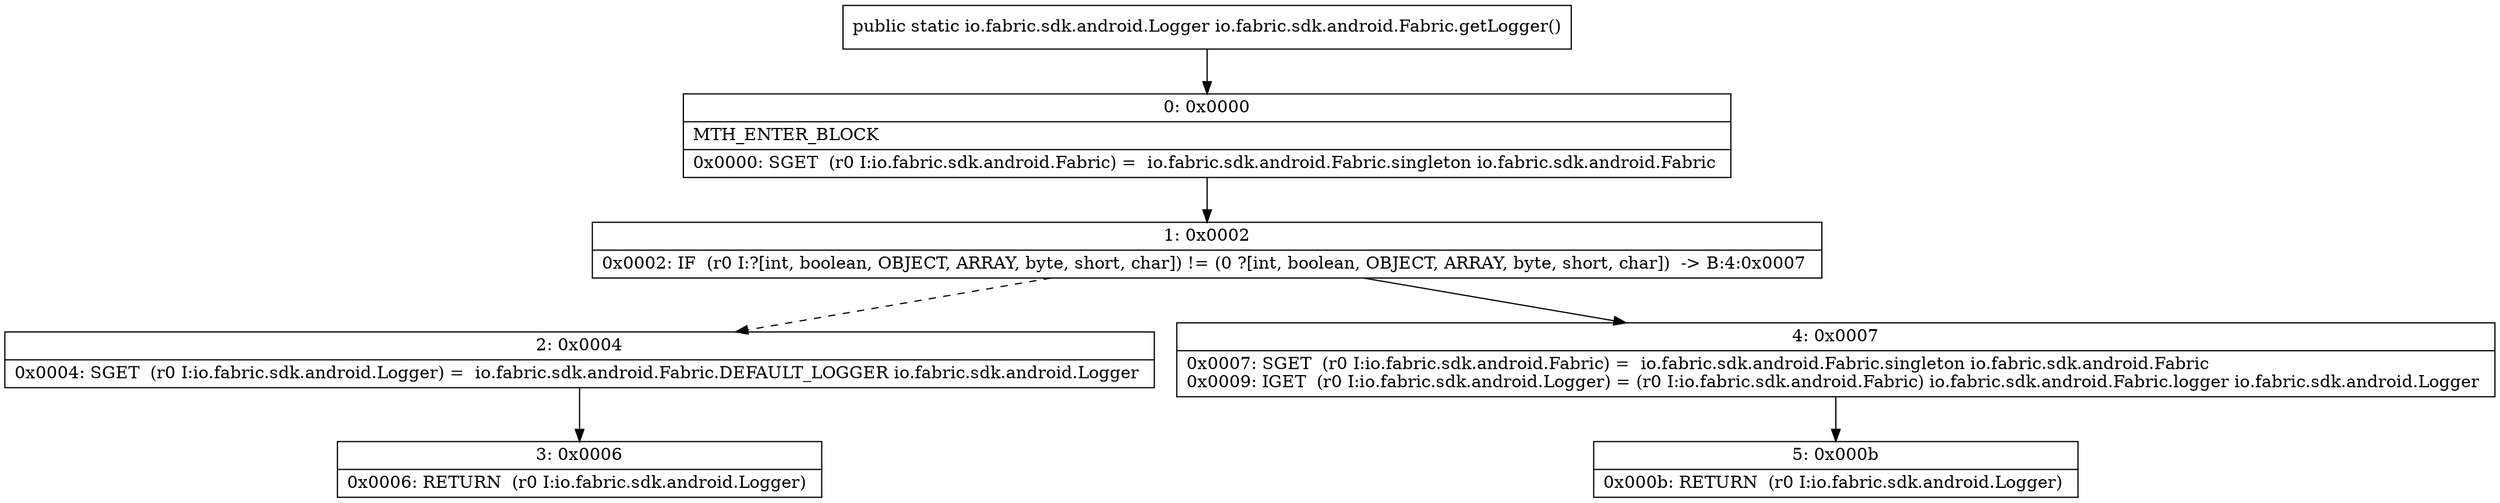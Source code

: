 digraph "CFG forio.fabric.sdk.android.Fabric.getLogger()Lio\/fabric\/sdk\/android\/Logger;" {
Node_0 [shape=record,label="{0\:\ 0x0000|MTH_ENTER_BLOCK\l|0x0000: SGET  (r0 I:io.fabric.sdk.android.Fabric) =  io.fabric.sdk.android.Fabric.singleton io.fabric.sdk.android.Fabric \l}"];
Node_1 [shape=record,label="{1\:\ 0x0002|0x0002: IF  (r0 I:?[int, boolean, OBJECT, ARRAY, byte, short, char]) != (0 ?[int, boolean, OBJECT, ARRAY, byte, short, char])  \-\> B:4:0x0007 \l}"];
Node_2 [shape=record,label="{2\:\ 0x0004|0x0004: SGET  (r0 I:io.fabric.sdk.android.Logger) =  io.fabric.sdk.android.Fabric.DEFAULT_LOGGER io.fabric.sdk.android.Logger \l}"];
Node_3 [shape=record,label="{3\:\ 0x0006|0x0006: RETURN  (r0 I:io.fabric.sdk.android.Logger) \l}"];
Node_4 [shape=record,label="{4\:\ 0x0007|0x0007: SGET  (r0 I:io.fabric.sdk.android.Fabric) =  io.fabric.sdk.android.Fabric.singleton io.fabric.sdk.android.Fabric \l0x0009: IGET  (r0 I:io.fabric.sdk.android.Logger) = (r0 I:io.fabric.sdk.android.Fabric) io.fabric.sdk.android.Fabric.logger io.fabric.sdk.android.Logger \l}"];
Node_5 [shape=record,label="{5\:\ 0x000b|0x000b: RETURN  (r0 I:io.fabric.sdk.android.Logger) \l}"];
MethodNode[shape=record,label="{public static io.fabric.sdk.android.Logger io.fabric.sdk.android.Fabric.getLogger() }"];
MethodNode -> Node_0;
Node_0 -> Node_1;
Node_1 -> Node_2[style=dashed];
Node_1 -> Node_4;
Node_2 -> Node_3;
Node_4 -> Node_5;
}

